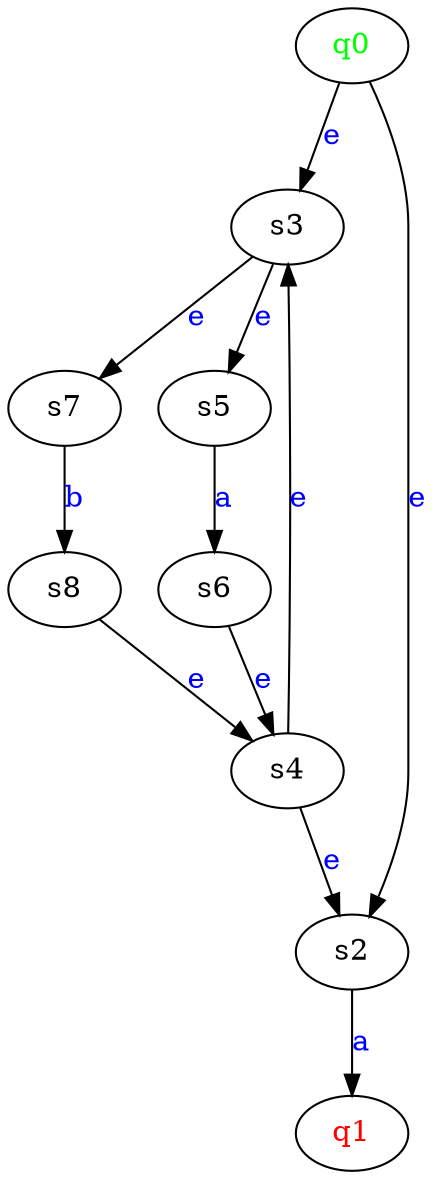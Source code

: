 digraph G {
	"q0"->"s3"[ label=<<font color="blue">e</font>> ];
	"s4"->"s2"[ label=<<font color="blue">e</font>> ];
	"s7"->"s8"[ label=<<font color="blue">b</font>> ];
	"s6"->"s4"[ label=<<font color="blue">e</font>> ];
	"s5"->"s6"[ label=<<font color="blue">a</font>> ];
	"s3"->"s7"[ label=<<font color="blue">e</font>> ];
	"s8"->"s4"[ label=<<font color="blue">e</font>> ];
	"s2"->"q1"[ label=<<font color="blue">a</font>> ];
	"s4"->"s3"[ label=<<font color="blue">e</font>> ];
	"q0"->"s2"[ label=<<font color="blue">e</font>> ];
	"s3"->"s5"[ label=<<font color="blue">e</font>> ];
	"q0" [ label=<<font color="green">q0</font>> ];
	"q1" [ label=<<font color="red">q1</font>> ];
	"s2";
	"s3";
	"s4";
	"s5";
	"s6";
	"s7";
	"s8";

}
